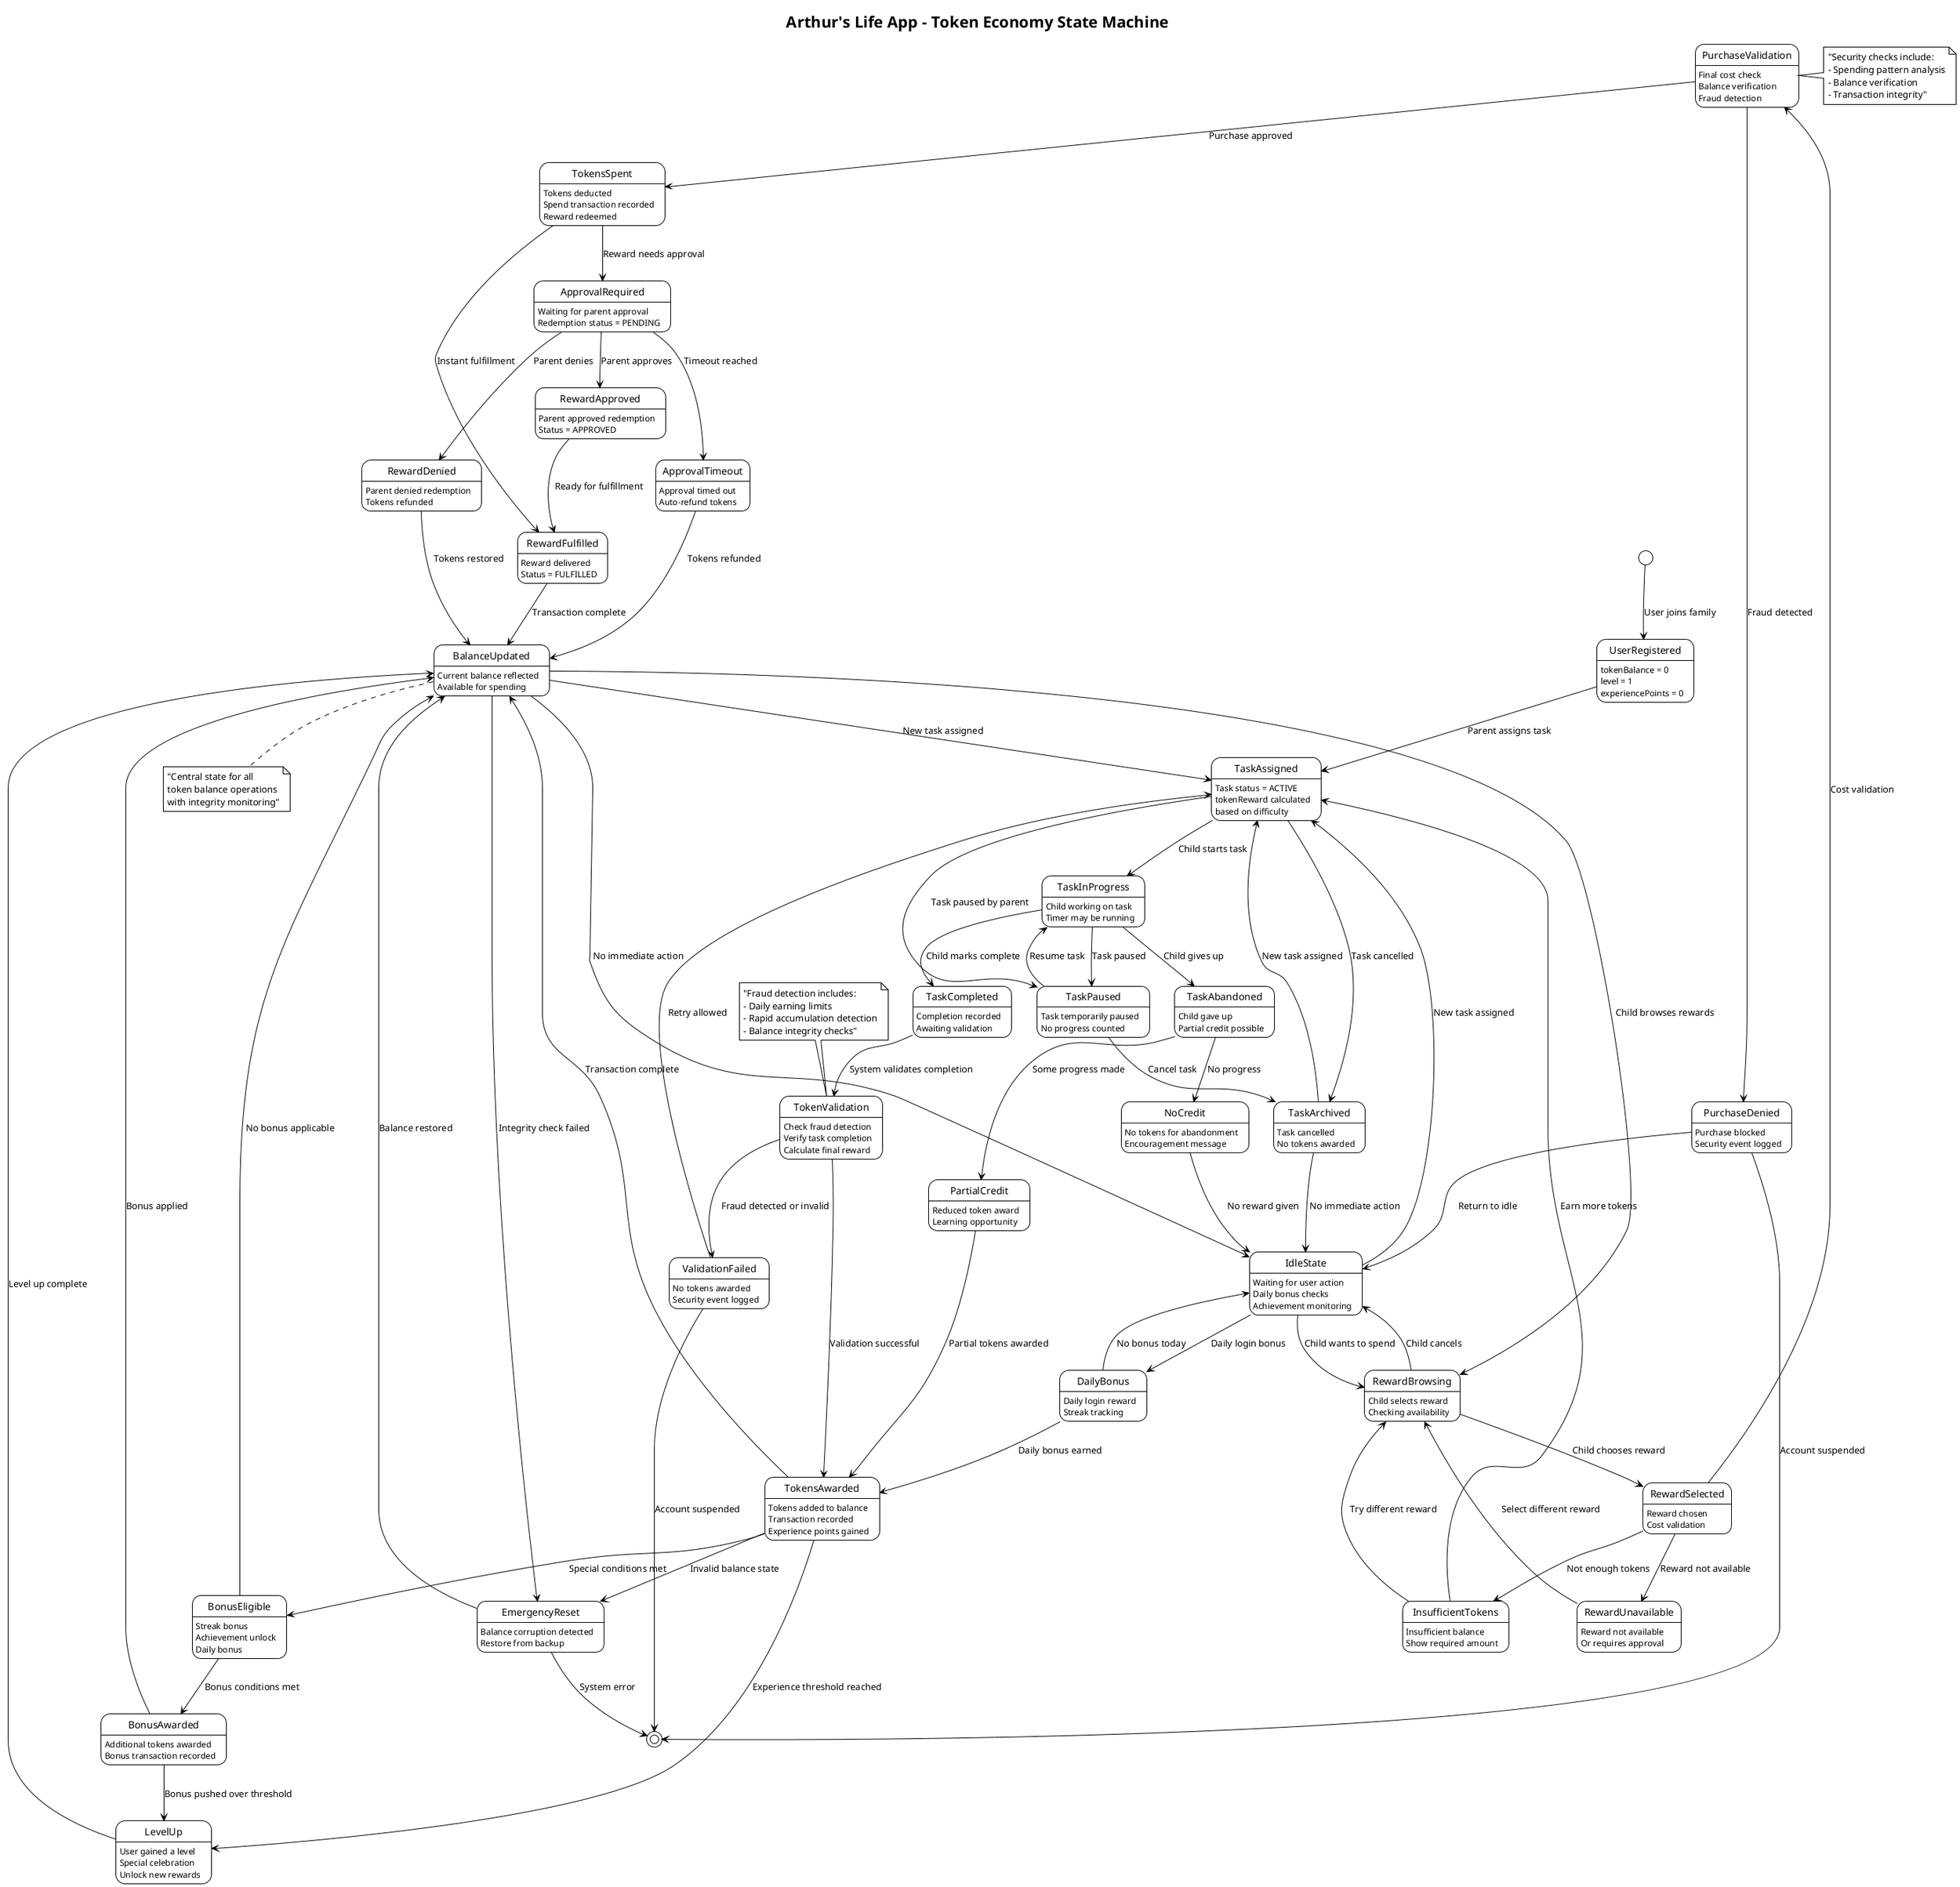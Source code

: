 @startuml token-economy-state-machine
!theme plain

title Arthur's Life App - Token Economy State Machine

[*] --> UserRegistered : User joins family

state UserRegistered {
  UserRegistered : tokenBalance = 0
  UserRegistered : level = 1
  UserRegistered : experiencePoints = 0
}

UserRegistered --> TaskAssigned : Parent assigns task

state TaskAssigned {
  TaskAssigned : Task status = ACTIVE
  TaskAssigned : tokenReward calculated
  TaskAssigned : based on difficulty
}

TaskAssigned --> TaskInProgress : Child starts task
TaskAssigned --> TaskPaused : Task paused by parent
TaskAssigned --> TaskArchived : Task cancelled

state TaskInProgress {
  TaskInProgress : Child working on task
  TaskInProgress : Timer may be running
}

TaskInProgress --> TaskCompleted : Child marks complete
TaskInProgress --> TaskPaused : Task paused
TaskInProgress --> TaskAbandoned : Child gives up

state TaskCompleted {
  TaskCompleted : Completion recorded
  TaskCompleted : Awaiting validation
}

TaskCompleted --> TokenValidation : System validates completion

state TokenValidation {
  TokenValidation : Check fraud detection
  TokenValidation : Verify task completion
  TokenValidation : Calculate final reward
}

TokenValidation --> TokensAwarded : Validation successful
TokenValidation --> ValidationFailed : Fraud detected or invalid

state ValidationFailed {
  ValidationFailed : No tokens awarded
  ValidationFailed : Security event logged
}

ValidationFailed --> TaskAssigned : Retry allowed
ValidationFailed --> [*] : Account suspended

state TokensAwarded {
  TokensAwarded : Tokens added to balance
  TokensAwarded : Transaction recorded
  TokensAwarded : Experience points gained
}

TokensAwarded --> BalanceUpdated : Transaction complete
TokensAwarded --> BonusEligible : Special conditions met

state BonusEligible {
  BonusEligible : Streak bonus
  BonusEligible : Achievement unlock
  BonusEligible : Daily bonus
}

BonusEligible --> BonusAwarded : Bonus conditions met
BonusEligible --> BalanceUpdated : No bonus applicable

state BonusAwarded {
  BonusAwarded : Additional tokens awarded
  BonusAwarded : Bonus transaction recorded
}

BonusAwarded --> BalanceUpdated : Bonus applied

state BalanceUpdated {
  BalanceUpdated : Current balance reflected
  BalanceUpdated : Available for spending
}

BalanceUpdated --> RewardBrowsing : Child browses rewards
BalanceUpdated --> TaskAssigned : New task assigned
BalanceUpdated --> IdleState : No immediate action

state IdleState {
  IdleState : Waiting for user action
  IdleState : Daily bonus checks
  IdleState : Achievement monitoring
}

IdleState --> TaskAssigned : New task assigned
IdleState --> RewardBrowsing : Child wants to spend
IdleState --> DailyBonus : Daily login bonus

state DailyBonus {
  DailyBonus : Daily login reward
  DailyBonus : Streak tracking
}

DailyBonus --> TokensAwarded : Daily bonus earned
DailyBonus --> IdleState : No bonus today

state RewardBrowsing {
  RewardBrowsing : Child selects reward
  RewardBrowsing : Checking availability
}

RewardBrowsing --> RewardSelected : Child chooses reward
RewardBrowsing --> IdleState : Child cancels

state RewardSelected {
  RewardSelected : Reward chosen
  RewardSelected : Cost validation
}

RewardSelected --> PurchaseValidation : Cost validation
RewardSelected --> InsufficientTokens : Not enough tokens
RewardSelected --> RewardUnavailable : Reward not available

state InsufficientTokens {
  InsufficientTokens : Insufficient balance
  InsufficientTokens : Show required amount
}

InsufficientTokens --> RewardBrowsing : Try different reward
InsufficientTokens --> TaskAssigned : Earn more tokens

state RewardUnavailable {
  RewardUnavailable : Reward not available
  RewardUnavailable : Or requires approval
}

RewardUnavailable --> RewardBrowsing : Select different reward

state PurchaseValidation {
  PurchaseValidation : Final cost check
  PurchaseValidation : Balance verification
  PurchaseValidation : Fraud detection
}

PurchaseValidation --> TokensSpent : Purchase approved
PurchaseValidation --> PurchaseDenied : Fraud detected

state PurchaseDenied {
  PurchaseDenied : Purchase blocked
  PurchaseDenied : Security event logged
}

PurchaseDenied --> IdleState : Return to idle
PurchaseDenied --> [*] : Account suspended

state TokensSpent {
  TokensSpent : Tokens deducted
  TokensSpent : Spend transaction recorded
  TokensSpent : Reward redeemed
}

TokensSpent --> ApprovalRequired : Reward needs approval
TokensSpent --> RewardFulfilled : Instant fulfillment

state ApprovalRequired {
  ApprovalRequired : Waiting for parent approval
  ApprovalRequired : Redemption status = PENDING
}

ApprovalRequired --> RewardApproved : Parent approves
ApprovalRequired --> RewardDenied : Parent denies
ApprovalRequired --> ApprovalTimeout : Timeout reached

state RewardApproved {
  RewardApproved : Parent approved redemption
  RewardApproved : Status = APPROVED
}

RewardApproved --> RewardFulfilled : Ready for fulfillment

state RewardDenied {
  RewardDenied : Parent denied redemption
  RewardDenied : Tokens refunded
}

RewardDenied --> BalanceUpdated : Tokens restored

state ApprovalTimeout {
  ApprovalTimeout : Approval timed out
  ApprovalTimeout : Auto-refund tokens
}

ApprovalTimeout --> BalanceUpdated : Tokens refunded

state RewardFulfilled {
  RewardFulfilled : Reward delivered
  RewardFulfilled : Status = FULFILLED
}

RewardFulfilled --> BalanceUpdated : Transaction complete

state TaskPaused {
  TaskPaused : Task temporarily paused
  TaskPaused : No progress counted
}

TaskPaused --> TaskInProgress : Resume task
TaskPaused --> TaskArchived : Cancel task

state TaskArchived {
  TaskArchived : Task cancelled
  TaskArchived : No tokens awarded
}

TaskArchived --> TaskAssigned : New task assigned
TaskArchived --> IdleState : No immediate action

state TaskAbandoned {
  TaskAbandoned : Child gave up
  TaskAbandoned : Partial credit possible
}

TaskAbandoned --> PartialCredit : Some progress made
TaskAbandoned --> NoCredit : No progress

state PartialCredit {
  PartialCredit : Reduced token award
  PartialCredit : Learning opportunity
}

PartialCredit --> TokensAwarded : Partial tokens awarded

state NoCredit {
  NoCredit : No tokens for abandonment
  NoCredit : Encouragement message
}

NoCredit --> IdleState : No reward given

' Special States

state LevelUp {
  LevelUp : User gained a level
  LevelUp : Special celebration
  LevelUp : Unlock new rewards
}

TokensAwarded --> LevelUp : Experience threshold reached
BonusAwarded --> LevelUp : Bonus pushed over threshold
LevelUp --> BalanceUpdated : Level up complete

state EmergencyReset {
  EmergencyReset : Balance corruption detected
  EmergencyReset : Restore from backup
}

BalanceUpdated --> EmergencyReset : Integrity check failed
TokensAwarded --> EmergencyReset : Invalid balance state
EmergencyReset --> BalanceUpdated : Balance restored
EmergencyReset --> [*] : System error

' Notes
note top of TokenValidation : "Fraud detection includes:\n- Daily earning limits\n- Rapid accumulation detection\n- Balance integrity checks"

note right of PurchaseValidation : "Security checks include:\n- Spending pattern analysis\n- Balance verification\n- Transaction integrity"

note bottom of BalanceUpdated : "Central state for all\ntoken balance operations\nwith integrity monitoring"

@enduml